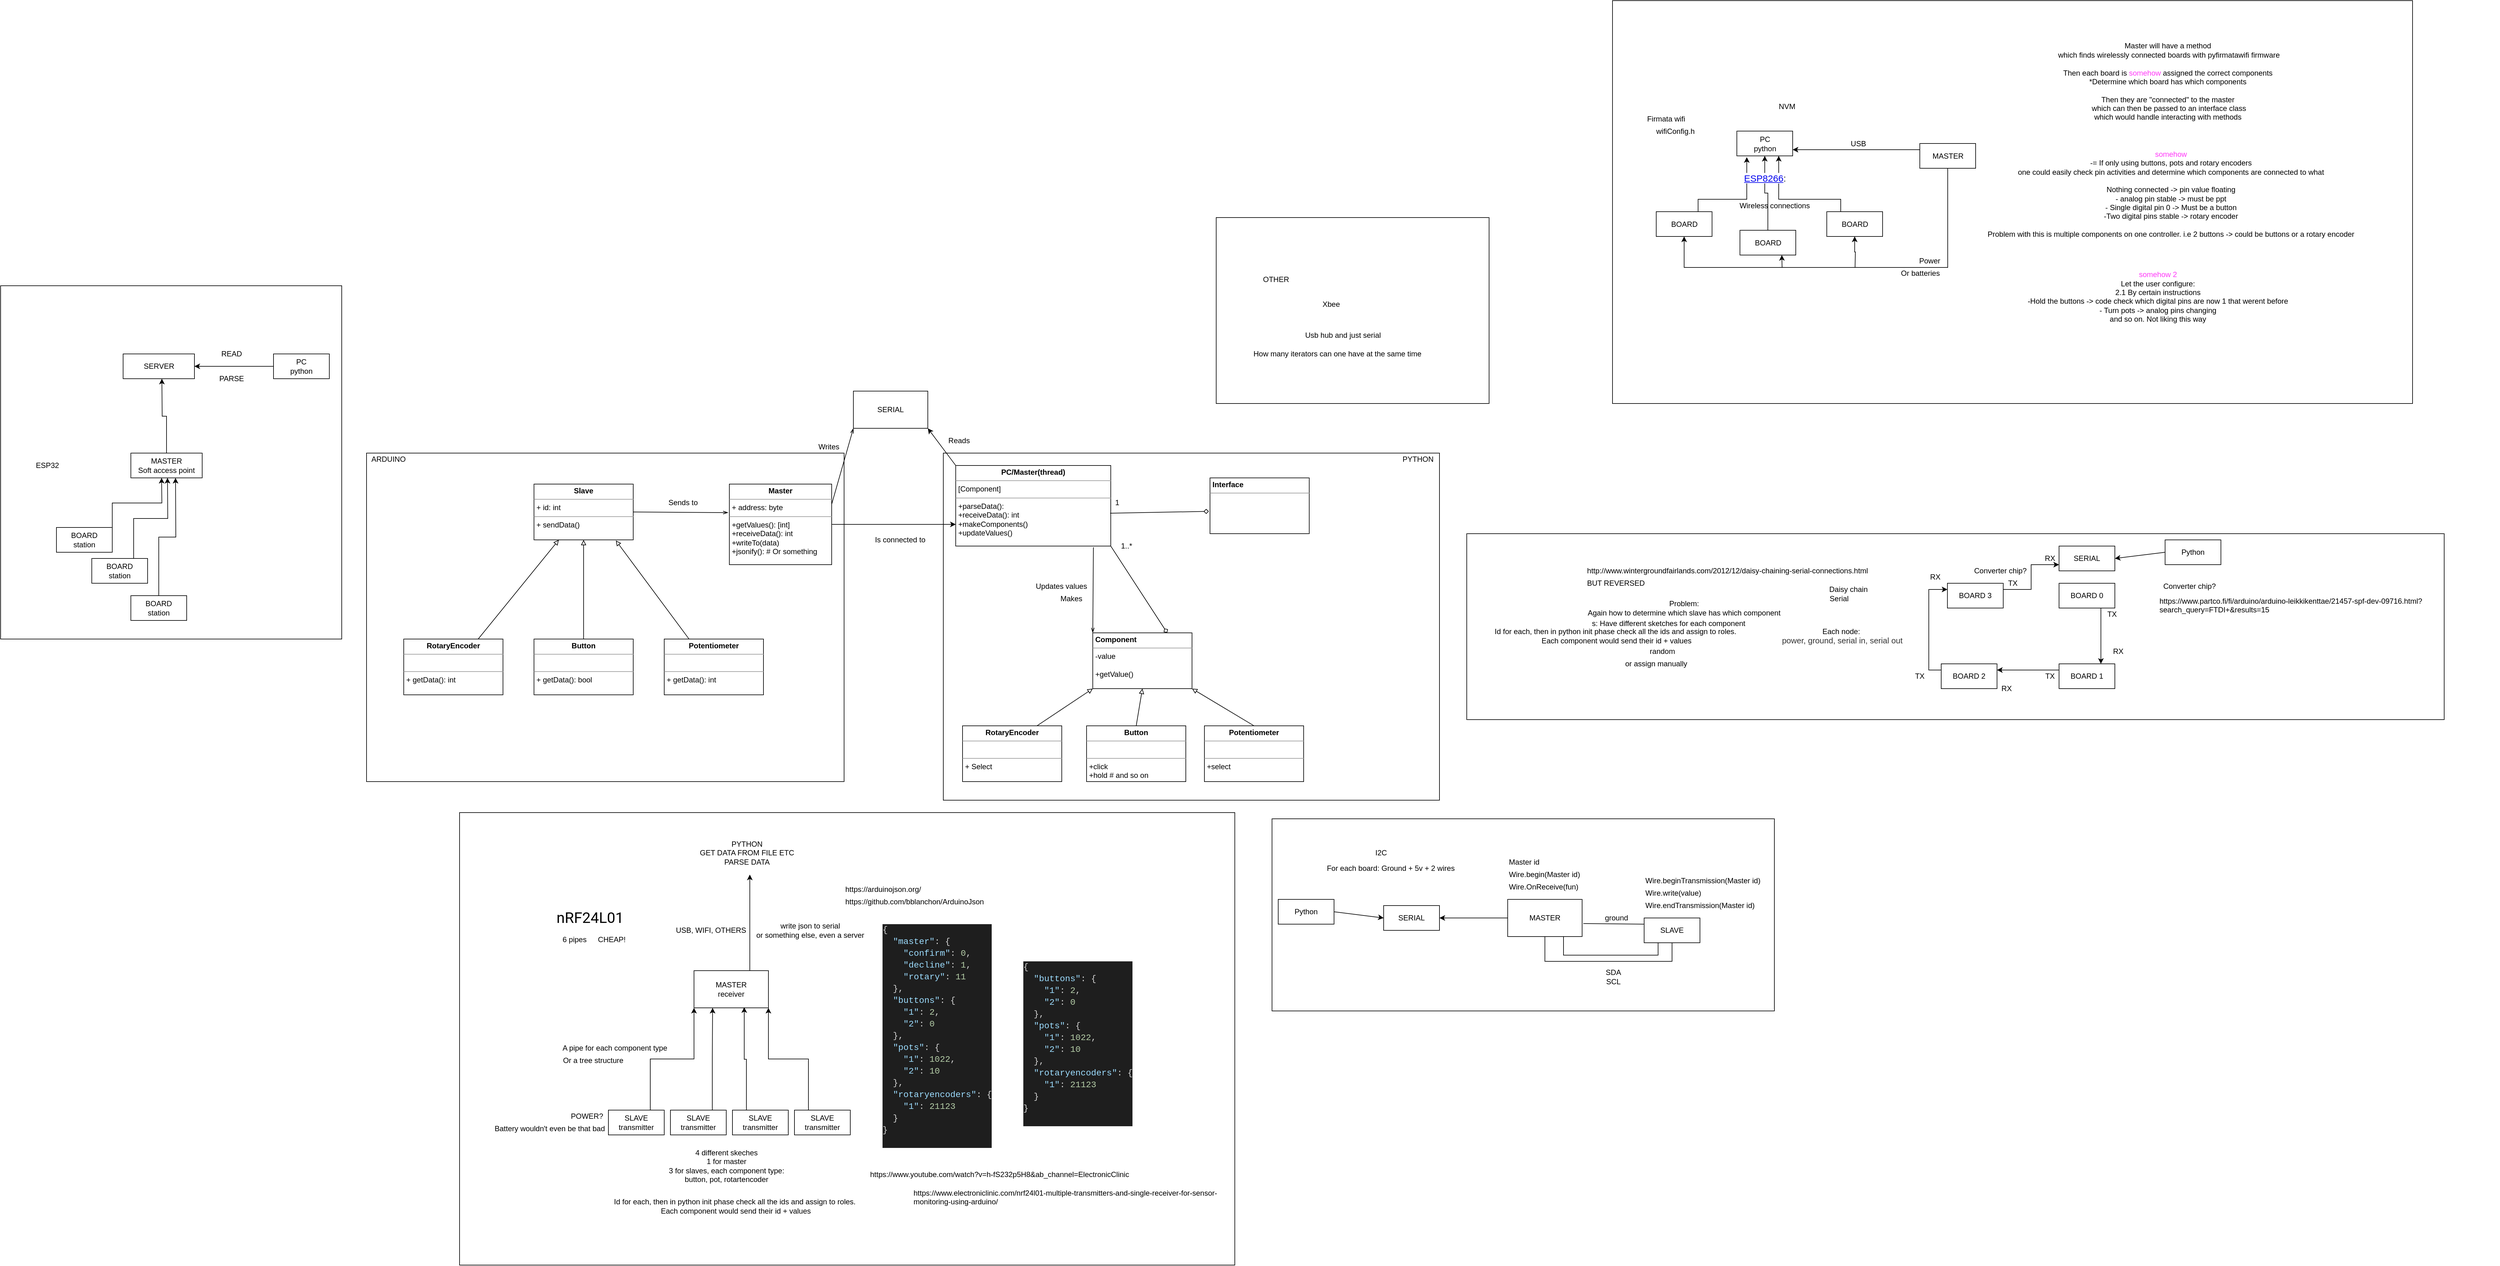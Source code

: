 <mxfile version="14.7.3" type="device"><diagram id="oVTlFNz6j3wh7V9dnSEX" name="Page-1"><mxGraphModel dx="5982" dy="2805" grid="1" gridSize="10" guides="1" tooltips="1" connect="1" arrows="1" fold="1" page="1" pageScale="1" pageWidth="827" pageHeight="1169" math="0" shadow="0"><root><mxCell id="0"/><mxCell id="1" parent="0"/><mxCell id="q9IGsLJCIIYhePHpRree-42" value="" style="rounded=0;whiteSpace=wrap;html=1;fillColor=none;" vertex="1" parent="1"><mxGeometry x="700" y="1420" width="800" height="560" as="geometry"/></mxCell><mxCell id="pZN-HcgTUq4Ry5765E54-1" value="I2C" style="text;html=1;strokeColor=none;fillColor=none;align=center;verticalAlign=middle;whiteSpace=wrap;rounded=0;" parent="1" vertex="1"><mxGeometry x="1356" y="2050" width="100" height="30" as="geometry"/></mxCell><mxCell id="pZN-HcgTUq4Ry5765E54-7" style="edgeStyle=orthogonalEdgeStyle;rounded=0;orthogonalLoop=1;jettySize=auto;html=1;exitX=0.75;exitY=1;exitDx=0;exitDy=0;entryX=0.25;entryY=1;entryDx=0;entryDy=0;endArrow=none;endFill=0;" parent="1" source="pZN-HcgTUq4Ry5765E54-3" target="pZN-HcgTUq4Ry5765E54-4" edge="1"><mxGeometry relative="1" as="geometry"/></mxCell><mxCell id="pZN-HcgTUq4Ry5765E54-9" style="edgeStyle=orthogonalEdgeStyle;rounded=0;orthogonalLoop=1;jettySize=auto;html=1;exitX=0.5;exitY=1;exitDx=0;exitDy=0;entryX=0.5;entryY=1;entryDx=0;entryDy=0;endArrow=none;endFill=0;" parent="1" source="pZN-HcgTUq4Ry5765E54-3" target="pZN-HcgTUq4Ry5765E54-4" edge="1"><mxGeometry relative="1" as="geometry"><Array as="points"><mxPoint x="1670" y="2240"/><mxPoint x="1875" y="2240"/></Array></mxGeometry></mxCell><mxCell id="F-yMGxqcLAJmgEKbkJm4-6" style="edgeStyle=orthogonalEdgeStyle;rounded=0;orthogonalLoop=1;jettySize=auto;html=1;exitX=0;exitY=0.5;exitDx=0;exitDy=0;entryX=1;entryY=0.5;entryDx=0;entryDy=0;" parent="1" source="pZN-HcgTUq4Ry5765E54-3" target="F-yMGxqcLAJmgEKbkJm4-5" edge="1"><mxGeometry relative="1" as="geometry"/></mxCell><mxCell id="pZN-HcgTUq4Ry5765E54-3" value="MASTER" style="rounded=0;whiteSpace=wrap;html=1;" parent="1" vertex="1"><mxGeometry x="1610" y="2140" width="120" height="60" as="geometry"/></mxCell><mxCell id="pZN-HcgTUq4Ry5765E54-4" value="SLAVE" style="rounded=0;whiteSpace=wrap;html=1;" parent="1" vertex="1"><mxGeometry x="1830" y="2170" width="90" height="40" as="geometry"/></mxCell><mxCell id="pZN-HcgTUq4Ry5765E54-5" value="" style="endArrow=none;html=1;entryX=1.017;entryY=0.65;entryDx=0;entryDy=0;entryPerimeter=0;exitX=0;exitY=0.25;exitDx=0;exitDy=0;" parent="1" source="pZN-HcgTUq4Ry5765E54-4" target="pZN-HcgTUq4Ry5765E54-3" edge="1"><mxGeometry width="50" height="50" relative="1" as="geometry"><mxPoint x="1710" y="2640" as="sourcePoint"/><mxPoint x="1760" y="2590" as="targetPoint"/></mxGeometry></mxCell><mxCell id="pZN-HcgTUq4Ry5765E54-6" value="ground" style="text;html=1;align=center;verticalAlign=middle;resizable=0;points=[];autosize=1;strokeColor=none;" parent="1" vertex="1"><mxGeometry x="1760" y="2160" width="50" height="20" as="geometry"/></mxCell><mxCell id="pZN-HcgTUq4Ry5765E54-10" value="SDA&lt;br&gt;SCL" style="text;html=1;align=center;verticalAlign=middle;resizable=0;points=[];autosize=1;strokeColor=none;" parent="1" vertex="1"><mxGeometry x="1760" y="2250" width="40" height="30" as="geometry"/></mxCell><mxCell id="pZN-HcgTUq4Ry5765E54-26" value="Master id" style="text;html=1;align=left;verticalAlign=middle;resizable=0;points=[];autosize=1;strokeColor=none;" parent="1" vertex="1"><mxGeometry x="1610" y="2070" width="60" height="20" as="geometry"/></mxCell><mxCell id="pZN-HcgTUq4Ry5765E54-27" value="Wire.begin(Master id)" style="text;html=1;align=left;verticalAlign=middle;resizable=0;points=[];autosize=1;strokeColor=none;" parent="1" vertex="1"><mxGeometry x="1610" y="2090" width="130" height="20" as="geometry"/></mxCell><mxCell id="pZN-HcgTUq4Ry5765E54-28" value="Wire.OnReceive(fun)" style="text;html=1;align=left;verticalAlign=middle;resizable=0;points=[];autosize=1;strokeColor=none;" parent="1" vertex="1"><mxGeometry x="1610" y="2110" width="130" height="20" as="geometry"/></mxCell><mxCell id="pZN-HcgTUq4Ry5765E54-29" value="Wire.beginTransmission(Master id)" style="text;html=1;align=left;verticalAlign=middle;resizable=0;points=[];autosize=1;strokeColor=none;" parent="1" vertex="1"><mxGeometry x="1830" y="2100" width="200" height="20" as="geometry"/></mxCell><mxCell id="pZN-HcgTUq4Ry5765E54-30" value="Wire.write(value)" style="text;html=1;align=left;verticalAlign=middle;resizable=0;points=[];autosize=1;strokeColor=none;" parent="1" vertex="1"><mxGeometry x="1830" y="2120" width="110" height="20" as="geometry"/></mxCell><mxCell id="pZN-HcgTUq4Ry5765E54-31" value="Wire.endTransmission(Master id)" style="text;html=1;align=left;verticalAlign=middle;resizable=0;points=[];autosize=1;strokeColor=none;" parent="1" vertex="1"><mxGeometry x="1830" y="2140" width="190" height="20" as="geometry"/></mxCell><mxCell id="pZN-HcgTUq4Ry5765E54-33" value="For each board: Ground + 5v + 2 wires" style="text;html=1;align=center;verticalAlign=middle;resizable=0;points=[];autosize=1;strokeColor=none;" parent="1" vertex="1"><mxGeometry x="1311" y="2080" width="220" height="20" as="geometry"/></mxCell><mxCell id="pZN-HcgTUq4Ry5765E54-34" value="Daisy chain" style="text;html=1;align=center;verticalAlign=middle;resizable=0;points=[];autosize=1;strokeColor=none;" parent="1" vertex="1"><mxGeometry x="2119" y="1630" width="80" height="20" as="geometry"/></mxCell><mxCell id="pZN-HcgTUq4Ry5765E54-55" style="edgeStyle=orthogonalEdgeStyle;rounded=0;orthogonalLoop=1;jettySize=auto;html=1;exitX=0.75;exitY=1;exitDx=0;exitDy=0;entryX=0.75;entryY=0;entryDx=0;entryDy=0;endArrow=classic;endFill=1;" parent="1" source="pZN-HcgTUq4Ry5765E54-38" target="pZN-HcgTUq4Ry5765E54-49" edge="1"><mxGeometry relative="1" as="geometry"/></mxCell><mxCell id="pZN-HcgTUq4Ry5765E54-38" value="BOARD 0" style="rounded=0;whiteSpace=wrap;html=1;" parent="1" vertex="1"><mxGeometry x="2499" y="1630" width="90" height="40" as="geometry"/></mxCell><mxCell id="pZN-HcgTUq4Ry5765E54-53" style="edgeStyle=orthogonalEdgeStyle;rounded=0;orthogonalLoop=1;jettySize=auto;html=1;exitX=1;exitY=0.25;exitDx=0;exitDy=0;entryX=0;entryY=0.75;entryDx=0;entryDy=0;endArrow=classic;endFill=1;" parent="1" source="pZN-HcgTUq4Ry5765E54-43" target="pZN-HcgTUq4Ry5765E54-60" edge="1"><mxGeometry relative="1" as="geometry"/></mxCell><mxCell id="pZN-HcgTUq4Ry5765E54-43" value="BOARD 3" style="rounded=0;whiteSpace=wrap;html=1;" parent="1" vertex="1"><mxGeometry x="2319" y="1630" width="90" height="40" as="geometry"/></mxCell><mxCell id="pZN-HcgTUq4Ry5765E54-46" value="Serial" style="text;html=1;align=center;verticalAlign=middle;resizable=0;points=[];autosize=1;strokeColor=none;" parent="1" vertex="1"><mxGeometry x="2119" y="1645" width="50" height="20" as="geometry"/></mxCell><mxCell id="pZN-HcgTUq4Ry5765E54-48" value="http://www.wintergroundfairlands.com/2012/12/daisy-chaining-serial-connections.html" style="text;html=1;align=center;verticalAlign=middle;resizable=0;points=[];autosize=1;strokeColor=none;" parent="1" vertex="1"><mxGeometry x="1729" y="1600" width="470" height="20" as="geometry"/></mxCell><mxCell id="pZN-HcgTUq4Ry5765E54-56" style="edgeStyle=orthogonalEdgeStyle;rounded=0;orthogonalLoop=1;jettySize=auto;html=1;exitX=0;exitY=0.25;exitDx=0;exitDy=0;entryX=1;entryY=0.25;entryDx=0;entryDy=0;endArrow=classic;endFill=1;" parent="1" source="pZN-HcgTUq4Ry5765E54-49" target="pZN-HcgTUq4Ry5765E54-51" edge="1"><mxGeometry relative="1" as="geometry"/></mxCell><mxCell id="pZN-HcgTUq4Ry5765E54-49" value="BOARD 1" style="rounded=0;whiteSpace=wrap;html=1;" parent="1" vertex="1"><mxGeometry x="2499" y="1760" width="90" height="40" as="geometry"/></mxCell><mxCell id="pZN-HcgTUq4Ry5765E54-54" style="edgeStyle=orthogonalEdgeStyle;rounded=0;orthogonalLoop=1;jettySize=auto;html=1;exitX=0;exitY=0.25;exitDx=0;exitDy=0;entryX=0;entryY=0.25;entryDx=0;entryDy=0;endArrow=classic;endFill=1;" parent="1" source="pZN-HcgTUq4Ry5765E54-51" target="pZN-HcgTUq4Ry5765E54-43" edge="1"><mxGeometry relative="1" as="geometry"/></mxCell><mxCell id="pZN-HcgTUq4Ry5765E54-51" value="BOARD 2" style="rounded=0;whiteSpace=wrap;html=1;" parent="1" vertex="1"><mxGeometry x="2309" y="1760" width="90" height="40" as="geometry"/></mxCell><mxCell id="pZN-HcgTUq4Ry5765E54-58" value="Each node:&amp;nbsp;&lt;br&gt;&lt;span style=&quot;color: rgb(51 , 51 , 51) ; font-family: &amp;#34;arial&amp;#34; , &amp;#34;tahoma&amp;#34; , &amp;#34;helvetica&amp;#34; , &amp;#34;freesans&amp;#34; , sans-serif ; font-size: 13px ; background-color: rgb(255 , 255 , 255)&quot;&gt;power, ground, serial in, serial out&lt;/span&gt;" style="text;html=1;align=center;verticalAlign=middle;resizable=0;points=[];autosize=1;strokeColor=none;" parent="1" vertex="1"><mxGeometry x="2044" y="1700" width="210" height="30" as="geometry"/></mxCell><mxCell id="pZN-HcgTUq4Ry5765E54-60" value="SERIAL" style="rounded=0;whiteSpace=wrap;html=1;" parent="1" vertex="1"><mxGeometry x="2499" y="1570" width="90" height="40" as="geometry"/></mxCell><mxCell id="pZN-HcgTUq4Ry5765E54-61" value="TX" style="text;html=1;align=center;verticalAlign=middle;resizable=0;points=[];autosize=1;strokeColor=none;" parent="1" vertex="1"><mxGeometry x="2409" y="1620" width="30" height="20" as="geometry"/></mxCell><mxCell id="pZN-HcgTUq4Ry5765E54-62" value="TX" style="text;html=1;align=center;verticalAlign=middle;resizable=0;points=[];autosize=1;strokeColor=none;" parent="1" vertex="1"><mxGeometry x="2259" y="1770" width="30" height="20" as="geometry"/></mxCell><mxCell id="pZN-HcgTUq4Ry5765E54-63" value="RX" style="text;html=1;align=center;verticalAlign=middle;resizable=0;points=[];autosize=1;strokeColor=none;" parent="1" vertex="1"><mxGeometry x="2469" y="1580" width="30" height="20" as="geometry"/></mxCell><mxCell id="pZN-HcgTUq4Ry5765E54-64" value="RX" style="text;html=1;align=center;verticalAlign=middle;resizable=0;points=[];autosize=1;strokeColor=none;" parent="1" vertex="1"><mxGeometry x="2284" y="1610" width="30" height="20" as="geometry"/></mxCell><mxCell id="pZN-HcgTUq4Ry5765E54-65" value="BUT REVERSED" style="text;html=1;align=center;verticalAlign=middle;resizable=0;points=[];autosize=1;strokeColor=none;" parent="1" vertex="1"><mxGeometry x="1729" y="1620" width="110" height="20" as="geometry"/></mxCell><mxCell id="pZN-HcgTUq4Ry5765E54-66" value="RX" style="text;html=1;align=center;verticalAlign=middle;resizable=0;points=[];autosize=1;strokeColor=none;" parent="1" vertex="1"><mxGeometry x="2579" y="1730" width="30" height="20" as="geometry"/></mxCell><mxCell id="pZN-HcgTUq4Ry5765E54-67" value="RX" style="text;html=1;align=center;verticalAlign=middle;resizable=0;points=[];autosize=1;strokeColor=none;" parent="1" vertex="1"><mxGeometry x="2399" y="1790" width="30" height="20" as="geometry"/></mxCell><mxCell id="pZN-HcgTUq4Ry5765E54-68" value="TX" style="text;html=1;align=center;verticalAlign=middle;resizable=0;points=[];autosize=1;strokeColor=none;" parent="1" vertex="1"><mxGeometry x="2469" y="1770" width="30" height="20" as="geometry"/></mxCell><mxCell id="pZN-HcgTUq4Ry5765E54-69" value="TX" style="text;html=1;align=center;verticalAlign=middle;resizable=0;points=[];autosize=1;strokeColor=none;" parent="1" vertex="1"><mxGeometry x="2569" y="1670" width="30" height="20" as="geometry"/></mxCell><mxCell id="pZN-HcgTUq4Ry5765E54-72" value="Firmata wifi" style="text;html=1;align=center;verticalAlign=middle;resizable=0;points=[];autosize=1;strokeColor=none;" parent="1" vertex="1"><mxGeometry x="1824.5" y="870.5" width="80" height="20" as="geometry"/></mxCell><mxCell id="pZN-HcgTUq4Ry5765E54-73" value="Problem:&lt;br&gt;Again how to determine which slave has which component" style="text;html=1;align=center;verticalAlign=middle;resizable=0;points=[];autosize=1;strokeColor=none;" parent="1" vertex="1"><mxGeometry x="1729" y="1655" width="330" height="30" as="geometry"/></mxCell><mxCell id="pZN-HcgTUq4Ry5765E54-81" style="edgeStyle=orthogonalEdgeStyle;rounded=0;orthogonalLoop=1;jettySize=auto;html=1;exitX=0.5;exitY=0;exitDx=0;exitDy=0;endArrow=classic;endFill=1;entryX=0.5;entryY=1;entryDx=0;entryDy=0;" parent="1" source="pZN-HcgTUq4Ry5765E54-76" target="pZN-HcgTUq4Ry5765E54-77" edge="1"><mxGeometry relative="1" as="geometry"><mxPoint x="2028.5" y="953.5" as="targetPoint"/></mxGeometry></mxCell><mxCell id="pZN-HcgTUq4Ry5765E54-106" style="edgeStyle=orthogonalEdgeStyle;rounded=0;orthogonalLoop=1;jettySize=auto;html=1;exitX=0.75;exitY=1;exitDx=0;exitDy=0;endArrow=none;endFill=0;startArrow=classic;startFill=1;" parent="1" source="pZN-HcgTUq4Ry5765E54-76" edge="1"><mxGeometry relative="1" as="geometry"><mxPoint x="2052.441" y="1120.5" as="targetPoint"/></mxGeometry></mxCell><mxCell id="pZN-HcgTUq4Ry5765E54-76" value="BOARD" style="rounded=0;whiteSpace=wrap;html=1;" parent="1" vertex="1"><mxGeometry x="1984.5" y="1060.5" width="90" height="40" as="geometry"/></mxCell><mxCell id="pZN-HcgTUq4Ry5765E54-77" value="PC&lt;br&gt;python" style="rounded=0;whiteSpace=wrap;html=1;" parent="1" vertex="1"><mxGeometry x="1979.5" y="900.5" width="90" height="40" as="geometry"/></mxCell><mxCell id="pZN-HcgTUq4Ry5765E54-82" style="edgeStyle=orthogonalEdgeStyle;rounded=0;orthogonalLoop=1;jettySize=auto;html=1;exitX=0.25;exitY=0;exitDx=0;exitDy=0;entryX=0.75;entryY=1;entryDx=0;entryDy=0;endArrow=classic;endFill=1;" parent="1" source="pZN-HcgTUq4Ry5765E54-78" target="pZN-HcgTUq4Ry5765E54-77" edge="1"><mxGeometry relative="1" as="geometry"><Array as="points"><mxPoint x="2147.5" y="1010.5"/><mxPoint x="2047.5" y="1010.5"/></Array></mxGeometry></mxCell><mxCell id="pZN-HcgTUq4Ry5765E54-105" style="edgeStyle=orthogonalEdgeStyle;rounded=0;orthogonalLoop=1;jettySize=auto;html=1;exitX=0.5;exitY=1;exitDx=0;exitDy=0;endArrow=none;endFill=0;startArrow=classic;startFill=1;" parent="1" source="pZN-HcgTUq4Ry5765E54-78" edge="1"><mxGeometry relative="1" as="geometry"><mxPoint x="2170.088" y="1120.5" as="targetPoint"/></mxGeometry></mxCell><mxCell id="pZN-HcgTUq4Ry5765E54-78" value="BOARD" style="rounded=0;whiteSpace=wrap;html=1;" parent="1" vertex="1"><mxGeometry x="2124.5" y="1030.5" width="90" height="40" as="geometry"/></mxCell><mxCell id="pZN-HcgTUq4Ry5765E54-80" style="edgeStyle=orthogonalEdgeStyle;rounded=0;orthogonalLoop=1;jettySize=auto;html=1;exitX=0.75;exitY=0;exitDx=0;exitDy=0;entryX=0.178;entryY=1.05;entryDx=0;entryDy=0;entryPerimeter=0;endArrow=classic;endFill=1;" parent="1" source="pZN-HcgTUq4Ry5765E54-79" target="pZN-HcgTUq4Ry5765E54-77" edge="1"><mxGeometry relative="1" as="geometry"><Array as="points"><mxPoint x="1917.5" y="1010.5"/><mxPoint x="1995.5" y="1010.5"/></Array></mxGeometry></mxCell><mxCell id="pZN-HcgTUq4Ry5765E54-79" value="BOARD" style="rounded=0;whiteSpace=wrap;html=1;" parent="1" vertex="1"><mxGeometry x="1849.5" y="1030.5" width="90" height="40" as="geometry"/></mxCell><mxCell id="pZN-HcgTUq4Ry5765E54-83" value="Wireless connections" style="text;html=1;align=center;verticalAlign=middle;resizable=0;points=[];autosize=1;strokeColor=none;" parent="1" vertex="1"><mxGeometry x="1974.5" y="1010.5" width="130" height="20" as="geometry"/></mxCell><mxCell id="pZN-HcgTUq4Ry5765E54-87" value="Power" style="text;html=1;align=center;verticalAlign=middle;resizable=0;points=[];autosize=1;strokeColor=none;" parent="1" vertex="1"><mxGeometry x="2264.5" y="1099.5" width="50" height="20" as="geometry"/></mxCell><mxCell id="pZN-HcgTUq4Ry5765E54-117" style="edgeStyle=orthogonalEdgeStyle;rounded=0;orthogonalLoop=1;jettySize=auto;html=1;exitX=0;exitY=0.25;exitDx=0;exitDy=0;endArrow=classic;endFill=1;entryX=1;entryY=0.75;entryDx=0;entryDy=0;" parent="1" source="pZN-HcgTUq4Ry5765E54-99" target="pZN-HcgTUq4Ry5765E54-77" edge="1"><mxGeometry relative="1" as="geometry"><mxPoint x="2074.5" y="930.206" as="targetPoint"/></mxGeometry></mxCell><mxCell id="pZN-HcgTUq4Ry5765E54-126" style="edgeStyle=orthogonalEdgeStyle;rounded=0;orthogonalLoop=1;jettySize=auto;html=1;exitX=0.5;exitY=1;exitDx=0;exitDy=0;entryX=0.5;entryY=1;entryDx=0;entryDy=0;startArrow=none;startFill=0;endArrow=classic;endFill=1;" parent="1" source="pZN-HcgTUq4Ry5765E54-99" target="pZN-HcgTUq4Ry5765E54-79" edge="1"><mxGeometry relative="1" as="geometry"><Array as="points"><mxPoint x="2319.5" y="1120.5"/><mxPoint x="1894.5" y="1120.5"/></Array></mxGeometry></mxCell><mxCell id="pZN-HcgTUq4Ry5765E54-99" value="MASTER" style="rounded=0;whiteSpace=wrap;html=1;" parent="1" vertex="1"><mxGeometry x="2274.5" y="920.5" width="90" height="40" as="geometry"/></mxCell><mxCell id="pZN-HcgTUq4Ry5765E54-110" value="USB" style="text;html=1;align=center;verticalAlign=middle;resizable=0;points=[];autosize=1;strokeColor=none;" parent="1" vertex="1"><mxGeometry x="2154.5" y="910.5" width="40" height="20" as="geometry"/></mxCell><mxCell id="pZN-HcgTUq4Ry5765E54-119" value="Or batteries" style="text;html=1;align=center;verticalAlign=middle;resizable=0;points=[];autosize=1;strokeColor=none;" parent="1" vertex="1"><mxGeometry x="2234.5" y="1119.5" width="80" height="20" as="geometry"/></mxCell><mxCell id="pZN-HcgTUq4Ry5765E54-125" value="Master will have a method&lt;br&gt;&amp;nbsp;which finds wirelessly connected boards with pyfirmatawifi firmware&lt;br&gt;&amp;nbsp;&lt;br&gt;Then each board is &lt;font color=&quot;#ff38f8&quot;&gt;somehow&lt;/font&gt;&lt;font&gt;&amp;nbsp;assigned the correct components&lt;br&gt;&lt;/font&gt;*Determine which board has which components&lt;br&gt;&lt;br&gt;Then they are &quot;connected&quot; to the master&lt;br&gt;&amp;nbsp;which can then be passed to an interface class&lt;br&gt;which would handle interacting with methods&lt;br&gt;&lt;br&gt;&amp;nbsp;" style="text;html=1;align=center;verticalAlign=middle;resizable=0;points=[];autosize=1;strokeColor=none;" parent="1" vertex="1"><mxGeometry x="2483.5" y="755" width="380" height="160" as="geometry"/></mxCell><mxCell id="pZN-HcgTUq4Ry5765E54-127" value="Converter chip?" style="text;html=1;align=center;verticalAlign=middle;resizable=0;points=[];autosize=1;strokeColor=none;" parent="1" vertex="1"><mxGeometry x="2354" y="1600" width="100" height="20" as="geometry"/></mxCell><UserObject label="https://www.partco.fi/fi/arduino/arduino-leikkikenttae/21457-spf-dev-09716.html?search_query=FTDI+&amp;results=15" link="https://www.partco.fi/fi/arduino/arduino-leikkikenttae/21457-spf-dev-09716.html?search_query=FTDI+&amp;results=15" id="pZN-HcgTUq4Ry5765E54-129"><mxCell style="text;whiteSpace=wrap;html=1;" parent="1" vertex="1"><mxGeometry x="2659" y="1645" width="550" height="40" as="geometry"/></mxCell></UserObject><mxCell id="pZN-HcgTUq4Ry5765E54-130" value="Converter chip?" style="text;html=1;align=center;verticalAlign=middle;resizable=0;points=[];autosize=1;strokeColor=none;" parent="1" vertex="1"><mxGeometry x="2659" y="1625" width="100" height="20" as="geometry"/></mxCell><mxCell id="pZN-HcgTUq4Ry5765E54-131" value="wifiConfig.h&lt;br&gt;" style="text;html=1;align=center;verticalAlign=middle;resizable=0;points=[];autosize=1;strokeColor=none;" parent="1" vertex="1"><mxGeometry x="1839.5" y="890.5" width="80" height="20" as="geometry"/></mxCell><mxCell id="F-yMGxqcLAJmgEKbkJm4-2" value="&lt;br&gt;&lt;font color=&quot;#ff38f8&quot;&gt;somehow&lt;br&gt;&lt;/font&gt;&lt;font&gt;-= If only using buttons, pots and rotary encoders&lt;br&gt;one could easily check pin activities and determine which components are connected to what&lt;br&gt;&lt;br&gt;Nothing connected -&amp;gt; pin value floating&lt;br&gt;- analog pin stable -&amp;gt; must be ppt&lt;br&gt;- Single digital pin 0 -&amp;gt; Must be a button&lt;br&gt;-Two digital pins stable -&amp;gt; rotary encoder&lt;br&gt;&amp;nbsp;&lt;br&gt;Problem with this is multiple components on one controller. i.e 2 buttons -&amp;gt; could be buttons or a rotary encoder&lt;br&gt;&lt;/font&gt;" style="text;html=1;align=center;verticalAlign=middle;resizable=0;points=[];autosize=1;strokeColor=none;" parent="1" vertex="1"><mxGeometry x="2373.5" y="915" width="610" height="160" as="geometry"/></mxCell><mxCell id="F-yMGxqcLAJmgEKbkJm4-3" value="&lt;br&gt;&lt;font color=&quot;#ff38f8&quot;&gt;somehow 2&lt;br&gt;&lt;/font&gt;&lt;font&gt;Let the user configure:&lt;br&gt;2.1 By certain instructions&lt;br&gt;-Hold the buttons -&amp;gt; code check which digital pins are now 1 that werent before&lt;br&gt;- Turn pots -&amp;gt; analog pins changing&lt;br&gt;and so on. Not liking this way&lt;br&gt;&lt;br&gt;&lt;br&gt;&lt;/font&gt;" style="text;html=1;align=center;verticalAlign=middle;resizable=0;points=[];autosize=1;strokeColor=none;" parent="1" vertex="1"><mxGeometry x="2437.5" y="1110" width="440" height="130" as="geometry"/></mxCell><mxCell id="F-yMGxqcLAJmgEKbkJm4-4" value="&lt;span style=&quot;color: rgb(36, 39, 41); font-size: 15px; font-style: normal; font-weight: 400; letter-spacing: normal; text-align: left; text-indent: 0px; text-transform: none; word-spacing: 0px; background-color: rgb(255, 255, 255); display: inline; float: none;&quot;&gt;&lt;span&gt;&amp;nbsp;&lt;/span&gt;&lt;/span&gt;&lt;a href=&quot;https://www.nodemcu.com/index_en.html&quot; style=&quot;margin: 0px; padding: 0px; border: 0px; font-style: normal; font-weight: 400; font-stretch: inherit; line-height: inherit; font-size: 15px; vertical-align: baseline; box-sizing: inherit; text-decoration: underline; cursor: pointer; letter-spacing: normal; text-align: left; text-indent: 0px; text-transform: none; word-spacing: 0px; background-color: rgb(255, 255, 255);&quot;&gt;ESP8266&lt;/a&gt;&lt;span style=&quot;color: rgb(36, 39, 41); font-size: 15px; font-style: normal; font-weight: 400; letter-spacing: normal; text-align: left; text-indent: 0px; text-transform: none; word-spacing: 0px; background-color: rgb(255, 255, 255); display: inline; float: none;&quot;&gt;:&lt;/span&gt;" style="text;whiteSpace=wrap;html=1;" parent="1" vertex="1"><mxGeometry x="1984.5" y="960.5" width="100" height="30" as="geometry"/></mxCell><mxCell id="F-yMGxqcLAJmgEKbkJm4-5" value="SERIAL" style="rounded=0;whiteSpace=wrap;html=1;" parent="1" vertex="1"><mxGeometry x="1410" y="2150" width="90" height="40" as="geometry"/></mxCell><mxCell id="q9IGsLJCIIYhePHpRree-53" style="edgeStyle=none;rounded=0;orthogonalLoop=1;jettySize=auto;html=1;exitX=1;exitY=0.5;exitDx=0;exitDy=0;entryX=0;entryY=0.5;entryDx=0;entryDy=0;endArrow=classic;endFill=1;" edge="1" parent="1" source="F-yMGxqcLAJmgEKbkJm4-7" target="F-yMGxqcLAJmgEKbkJm4-5"><mxGeometry relative="1" as="geometry"/></mxCell><mxCell id="F-yMGxqcLAJmgEKbkJm4-7" value="Python" style="rounded=0;whiteSpace=wrap;html=1;" parent="1" vertex="1"><mxGeometry x="1240" y="2140" width="90" height="40" as="geometry"/></mxCell><mxCell id="q9IGsLJCIIYhePHpRree-54" style="edgeStyle=none;rounded=0;orthogonalLoop=1;jettySize=auto;html=1;exitX=0;exitY=0.5;exitDx=0;exitDy=0;entryX=1;entryY=0.5;entryDx=0;entryDy=0;endArrow=classic;endFill=1;" edge="1" parent="1" source="F-yMGxqcLAJmgEKbkJm4-11" target="pZN-HcgTUq4Ry5765E54-60"><mxGeometry relative="1" as="geometry"/></mxCell><mxCell id="F-yMGxqcLAJmgEKbkJm4-11" value="Python" style="rounded=0;whiteSpace=wrap;html=1;" parent="1" vertex="1"><mxGeometry x="2670" y="1560" width="90" height="40" as="geometry"/></mxCell><mxCell id="yoglTGJtBlJdK3Z_Zlct-6" value="Xbee" style="text;html=1;align=center;verticalAlign=middle;resizable=0;points=[];autosize=1;strokeColor=none;fontColor=#000000;" parent="1" vertex="1"><mxGeometry x="1305" y="1170" width="40" height="20" as="geometry"/></mxCell><mxCell id="yoglTGJtBlJdK3Z_Zlct-7" value="Usb hub and just serial&lt;br&gt;" style="text;html=1;align=center;verticalAlign=middle;resizable=0;points=[];autosize=1;strokeColor=none;fontColor=#000000;" parent="1" vertex="1"><mxGeometry x="1274" y="1220" width="140" height="20" as="geometry"/></mxCell><mxCell id="yoglTGJtBlJdK3Z_Zlct-8" value="How many iterators can one have at the same time" style="text;html=1;align=center;verticalAlign=middle;resizable=0;points=[];autosize=1;strokeColor=none;fontColor=#000000;" parent="1" vertex="1"><mxGeometry x="1190" y="1250" width="290" height="20" as="geometry"/></mxCell><UserObject label="https://www.youtube.com/watch?v=h-fS232p5H8&amp;ab_channel=ElectronicClinic" link="https://www.youtube.com/watch?v=h-fS232p5H8&amp;ab_channel=ElectronicClinic" id="yoglTGJtBlJdK3Z_Zlct-10"><mxCell style="text;whiteSpace=wrap;html=1;fontColor=#000000;" parent="1" vertex="1"><mxGeometry x="580" y="2570" width="440" height="30" as="geometry"/></mxCell></UserObject><mxCell id="yoglTGJtBlJdK3Z_Zlct-11" value="s: Have different sketches for each component" style="text;html=1;align=center;verticalAlign=middle;resizable=0;points=[];autosize=1;strokeColor=none;fontColor=#000000;" parent="1" vertex="1"><mxGeometry x="1739" y="1685" width="260" height="20" as="geometry"/></mxCell><mxCell id="yoglTGJtBlJdK3Z_Zlct-12" value="ESP32&lt;br&gt;" style="text;html=1;align=center;verticalAlign=middle;resizable=0;points=[];autosize=1;strokeColor=none;fontColor=#000000;" parent="1" vertex="1"><mxGeometry x="-770" y="1430" width="50" height="20" as="geometry"/></mxCell><mxCell id="yoglTGJtBlJdK3Z_Zlct-27" style="edgeStyle=orthogonalEdgeStyle;rounded=0;orthogonalLoop=1;jettySize=auto;html=1;exitX=0.5;exitY=0;exitDx=0;exitDy=0;fontColor=#000000;" parent="1" source="yoglTGJtBlJdK3Z_Zlct-15" edge="1"><mxGeometry relative="1" as="geometry"><mxPoint x="-560" y="1300" as="targetPoint"/></mxGeometry></mxCell><mxCell id="yoglTGJtBlJdK3Z_Zlct-15" value="MASTER&lt;br&gt;Soft access point" style="rounded=0;whiteSpace=wrap;html=1;" parent="1" vertex="1"><mxGeometry x="-610" y="1420" width="115" height="40" as="geometry"/></mxCell><mxCell id="yoglTGJtBlJdK3Z_Zlct-23" style="edgeStyle=orthogonalEdgeStyle;rounded=0;orthogonalLoop=1;jettySize=auto;html=1;exitX=1;exitY=0;exitDx=0;exitDy=0;entryX=0.75;entryY=1;entryDx=0;entryDy=0;fontColor=#000000;" parent="1" source="yoglTGJtBlJdK3Z_Zlct-19" edge="1"><mxGeometry relative="1" as="geometry"><mxPoint x="-560.5" y="1460" as="targetPoint"/></mxGeometry></mxCell><mxCell id="yoglTGJtBlJdK3Z_Zlct-19" value="BOARD&lt;br&gt;station" style="rounded=0;whiteSpace=wrap;html=1;" parent="1" vertex="1"><mxGeometry x="-730" y="1540" width="90" height="40" as="geometry"/></mxCell><mxCell id="yoglTGJtBlJdK3Z_Zlct-24" style="edgeStyle=orthogonalEdgeStyle;rounded=0;orthogonalLoop=1;jettySize=auto;html=1;exitX=0.75;exitY=0;exitDx=0;exitDy=0;entryX=0.856;entryY=1;entryDx=0;entryDy=0;entryPerimeter=0;fontColor=#000000;" parent="1" source="yoglTGJtBlJdK3Z_Zlct-20" edge="1"><mxGeometry relative="1" as="geometry"><mxPoint x="-550.96" y="1460" as="targetPoint"/></mxGeometry></mxCell><mxCell id="yoglTGJtBlJdK3Z_Zlct-20" value="BOARD&lt;br&gt;station" style="rounded=0;whiteSpace=wrap;html=1;" parent="1" vertex="1"><mxGeometry x="-673" y="1590" width="90" height="40" as="geometry"/></mxCell><mxCell id="yoglTGJtBlJdK3Z_Zlct-25" style="edgeStyle=orthogonalEdgeStyle;rounded=0;orthogonalLoop=1;jettySize=auto;html=1;exitX=0.5;exitY=0;exitDx=0;exitDy=0;entryX=1;entryY=1;entryDx=0;entryDy=0;fontColor=#000000;" parent="1" source="yoglTGJtBlJdK3Z_Zlct-21" edge="1"><mxGeometry relative="1" as="geometry"><mxPoint x="-538" y="1460" as="targetPoint"/></mxGeometry></mxCell><mxCell id="yoglTGJtBlJdK3Z_Zlct-21" value="BOARD&lt;br&gt;station" style="rounded=0;whiteSpace=wrap;html=1;" parent="1" vertex="1"><mxGeometry x="-610" y="1650" width="90" height="40" as="geometry"/></mxCell><mxCell id="yoglTGJtBlJdK3Z_Zlct-28" value="SERVER" style="rounded=0;whiteSpace=wrap;html=1;" parent="1" vertex="1"><mxGeometry x="-622.5" y="1260" width="115" height="40" as="geometry"/></mxCell><mxCell id="yoglTGJtBlJdK3Z_Zlct-30" style="edgeStyle=orthogonalEdgeStyle;rounded=0;orthogonalLoop=1;jettySize=auto;html=1;exitX=0;exitY=0.5;exitDx=0;exitDy=0;entryX=1;entryY=0.5;entryDx=0;entryDy=0;fontColor=#000000;" parent="1" source="yoglTGJtBlJdK3Z_Zlct-29" target="yoglTGJtBlJdK3Z_Zlct-28" edge="1"><mxGeometry relative="1" as="geometry"/></mxCell><mxCell id="yoglTGJtBlJdK3Z_Zlct-29" value="PC&lt;br&gt;python" style="rounded=0;whiteSpace=wrap;html=1;" parent="1" vertex="1"><mxGeometry x="-380" y="1260" width="90" height="40" as="geometry"/></mxCell><mxCell id="yoglTGJtBlJdK3Z_Zlct-31" value="READ" style="text;html=1;align=center;verticalAlign=middle;resizable=0;points=[];autosize=1;strokeColor=none;fontColor=#000000;" parent="1" vertex="1"><mxGeometry x="-473" y="1250" width="50" height="20" as="geometry"/></mxCell><mxCell id="yoglTGJtBlJdK3Z_Zlct-34" value="PARSE" style="text;html=1;align=center;verticalAlign=middle;resizable=0;points=[];autosize=1;strokeColor=none;fontColor=#000000;" parent="1" vertex="1"><mxGeometry x="-478" y="1290" width="60" height="20" as="geometry"/></mxCell><UserObject label="https://www.electroniclinic.com/nrf24l01-multiple-transmitters-and-single-receiver-for-sensor-monitoring-using-arduino/" link="https://www.electroniclinic.com/nrf24l01-multiple-transmitters-and-single-receiver-for-sensor-monitoring-using-arduino/" id="yoglTGJtBlJdK3Z_Zlct-37"><mxCell style="text;whiteSpace=wrap;html=1;fontColor=#000000;" parent="1" vertex="1"><mxGeometry x="650" y="2600" width="550" height="40" as="geometry"/></mxCell></UserObject><mxCell id="yoglTGJtBlJdK3Z_Zlct-38" value="NVM" style="text;html=1;align=center;verticalAlign=middle;resizable=0;points=[];autosize=1;strokeColor=none;fontColor=#000000;" parent="1" vertex="1"><mxGeometry x="2039.5" y="850.5" width="40" height="20" as="geometry"/></mxCell><mxCell id="yoglTGJtBlJdK3Z_Zlct-39" value="&lt;h1 class=&quot;title style-scope ytd-video-primary-info-renderer&quot; style=&quot;margin: 0px; padding: 0px; border: 0px; background-image: initial; background-position: initial; background-size: initial; background-repeat: initial; background-attachment: initial; background-origin: initial; background-clip: initial; overflow: hidden; font-weight: 400; font-family: roboto, arial, sans-serif;&quot;&gt;nRF24L01&lt;/h1&gt;" style="text;html=1;align=center;verticalAlign=middle;resizable=0;points=[];autosize=1;strokeColor=none;labelBackgroundColor=#ffffff;" parent="1" vertex="1"><mxGeometry x="65" y="2160" width="130" height="20" as="geometry"/></mxCell><mxCell id="yoglTGJtBlJdK3Z_Zlct-52" style="edgeStyle=orthogonalEdgeStyle;rounded=0;orthogonalLoop=1;jettySize=auto;html=1;exitX=0.75;exitY=0;exitDx=0;exitDy=0;fontColor=#000000;" parent="1" source="yoglTGJtBlJdK3Z_Zlct-40" edge="1"><mxGeometry relative="1" as="geometry"><mxPoint x="388" y="2100" as="targetPoint"/></mxGeometry></mxCell><mxCell id="yoglTGJtBlJdK3Z_Zlct-40" value="MASTER&lt;br&gt;receiver" style="rounded=0;whiteSpace=wrap;html=1;" parent="1" vertex="1"><mxGeometry x="298" y="2255" width="120" height="60" as="geometry"/></mxCell><mxCell id="yoglTGJtBlJdK3Z_Zlct-47" style="edgeStyle=orthogonalEdgeStyle;rounded=0;orthogonalLoop=1;jettySize=auto;html=1;exitX=0.75;exitY=0;exitDx=0;exitDy=0;entryX=0;entryY=1;entryDx=0;entryDy=0;fontColor=#000000;" parent="1" source="yoglTGJtBlJdK3Z_Zlct-41" target="yoglTGJtBlJdK3Z_Zlct-40" edge="1"><mxGeometry relative="1" as="geometry"/></mxCell><mxCell id="yoglTGJtBlJdK3Z_Zlct-41" value="SLAVE&lt;br&gt;transmitter" style="rounded=0;whiteSpace=wrap;html=1;" parent="1" vertex="1"><mxGeometry x="160" y="2480" width="90" height="40" as="geometry"/></mxCell><mxCell id="yoglTGJtBlJdK3Z_Zlct-48" style="edgeStyle=orthogonalEdgeStyle;rounded=0;orthogonalLoop=1;jettySize=auto;html=1;exitX=0.75;exitY=0;exitDx=0;exitDy=0;entryX=0.25;entryY=1;entryDx=0;entryDy=0;fontColor=#000000;" parent="1" source="yoglTGJtBlJdK3Z_Zlct-42" target="yoglTGJtBlJdK3Z_Zlct-40" edge="1"><mxGeometry relative="1" as="geometry"/></mxCell><mxCell id="yoglTGJtBlJdK3Z_Zlct-42" value="SLAVE&lt;br&gt;transmitter" style="rounded=0;whiteSpace=wrap;html=1;" parent="1" vertex="1"><mxGeometry x="260" y="2480" width="90" height="40" as="geometry"/></mxCell><mxCell id="yoglTGJtBlJdK3Z_Zlct-49" style="edgeStyle=orthogonalEdgeStyle;rounded=0;orthogonalLoop=1;jettySize=auto;html=1;exitX=0.25;exitY=0;exitDx=0;exitDy=0;entryX=0.675;entryY=0.983;entryDx=0;entryDy=0;fontColor=#000000;entryPerimeter=0;" parent="1" source="yoglTGJtBlJdK3Z_Zlct-43" target="yoglTGJtBlJdK3Z_Zlct-40" edge="1"><mxGeometry relative="1" as="geometry"><Array as="points"><mxPoint x="383" y="2398"/><mxPoint x="379" y="2398"/></Array></mxGeometry></mxCell><mxCell id="yoglTGJtBlJdK3Z_Zlct-43" value="SLAVE&lt;br&gt;transmitter" style="rounded=0;whiteSpace=wrap;html=1;" parent="1" vertex="1"><mxGeometry x="360" y="2480" width="90" height="40" as="geometry"/></mxCell><mxCell id="yoglTGJtBlJdK3Z_Zlct-50" style="edgeStyle=orthogonalEdgeStyle;rounded=0;orthogonalLoop=1;jettySize=auto;html=1;exitX=0.25;exitY=0;exitDx=0;exitDy=0;entryX=1;entryY=1;entryDx=0;entryDy=0;fontColor=#000000;" parent="1" source="yoglTGJtBlJdK3Z_Zlct-44" target="yoglTGJtBlJdK3Z_Zlct-40" edge="1"><mxGeometry relative="1" as="geometry"/></mxCell><mxCell id="yoglTGJtBlJdK3Z_Zlct-44" value="SLAVE&lt;br&gt;transmitter" style="rounded=0;whiteSpace=wrap;html=1;" parent="1" vertex="1"><mxGeometry x="460" y="2480" width="90" height="40" as="geometry"/></mxCell><mxCell id="yoglTGJtBlJdK3Z_Zlct-45" value="6 pipes" style="text;html=1;align=center;verticalAlign=middle;resizable=0;points=[];autosize=1;strokeColor=none;fontColor=#000000;" parent="1" vertex="1"><mxGeometry x="80" y="2195" width="50" height="20" as="geometry"/></mxCell><mxCell id="yoglTGJtBlJdK3Z_Zlct-46" value="CHEAP!" style="text;html=1;align=center;verticalAlign=middle;resizable=0;points=[];autosize=1;strokeColor=none;fontColor=#000000;" parent="1" vertex="1"><mxGeometry x="135" y="2195" width="60" height="20" as="geometry"/></mxCell><mxCell id="yoglTGJtBlJdK3Z_Zlct-51" value="A pipe for each component type" style="text;html=1;align=center;verticalAlign=middle;resizable=0;points=[];autosize=1;strokeColor=none;fontColor=#000000;" parent="1" vertex="1"><mxGeometry x="80" y="2370" width="180" height="20" as="geometry"/></mxCell><UserObject label="https://arduinojson.org/" link="https://arduinojson.org/" id="yoglTGJtBlJdK3Z_Zlct-56"><mxCell style="text;whiteSpace=wrap;html=1;fontColor=#000000;" parent="1" vertex="1"><mxGeometry x="540" y="2110" width="150" height="30" as="geometry"/></mxCell></UserObject><UserObject label="https://github.com/bblanchon/ArduinoJson" link="https://github.com/bblanchon/ArduinoJson" id="yoglTGJtBlJdK3Z_Zlct-57"><mxCell style="text;whiteSpace=wrap;html=1;fontColor=#000000;" parent="1" vertex="1"><mxGeometry x="540" y="2130" width="250" height="30" as="geometry"/></mxCell></UserObject><mxCell id="yoglTGJtBlJdK3Z_Zlct-58" value="write json to serial &lt;br&gt;or something else, even a server" style="text;html=1;align=center;verticalAlign=middle;resizable=0;points=[];autosize=1;strokeColor=none;fontColor=#000000;" parent="1" vertex="1"><mxGeometry x="390" y="2175" width="190" height="30" as="geometry"/></mxCell><mxCell id="yoglTGJtBlJdK3Z_Zlct-59" value="PYTHON&lt;br&gt;GET DATA FROM FILE ETC&lt;br&gt;PARSE DATA" style="text;html=1;align=center;verticalAlign=middle;resizable=0;points=[];autosize=1;strokeColor=none;fontColor=#000000;" parent="1" vertex="1"><mxGeometry x="298" y="2040" width="170" height="50" as="geometry"/></mxCell><mxCell id="yoglTGJtBlJdK3Z_Zlct-60" value="USB, WIFI, OTHERS" style="text;html=1;align=center;verticalAlign=middle;resizable=0;points=[];autosize=1;strokeColor=none;fontColor=#000000;" parent="1" vertex="1"><mxGeometry x="260" y="2180" width="130" height="20" as="geometry"/></mxCell><mxCell id="yoglTGJtBlJdK3Z_Zlct-61" value="&lt;div&gt;{&lt;/div&gt;&lt;div&gt;&lt;span&gt;&#9;&lt;/span&gt;234:&amp;nbsp;&lt;/div&gt;&lt;div&gt;&lt;span&gt;&#9;&lt;/span&gt;{&lt;/div&gt;&lt;div&gt;&lt;span&gt;&#9;&#9;&lt;/span&gt;type: 'button',&lt;/div&gt;&lt;div&gt;&lt;span&gt;&#9;&#9;&lt;/span&gt;pin: 0,&lt;/div&gt;&lt;div&gt;&lt;span&gt;&#9;&lt;/span&gt;}&lt;/div&gt;&lt;div&gt;&lt;span&gt;&#9;&lt;/span&gt;222:&amp;nbsp;&lt;/div&gt;&lt;div&gt;&lt;span&gt;&#9;&lt;/span&gt;{&lt;/div&gt;&lt;div&gt;&lt;span&gt;&#9;&#9;&lt;/span&gt;type: 'potentiometer',&lt;/div&gt;&lt;div&gt;&lt;span&gt;&#9;&#9;&lt;/span&gt;pin: 1022,&lt;/div&gt;&lt;div&gt;&lt;span&gt;&#9;&lt;/span&gt;}&lt;/div&gt;&lt;div&gt;&lt;span&gt;&#9;&lt;/span&gt;212:&lt;/div&gt;&lt;div&gt;&lt;span&gt;&#9;&lt;/span&gt;{&lt;/div&gt;&lt;div&gt;&lt;span&gt;&#9;&#9;&lt;/span&gt;type: 'rotary_encoder'&lt;/div&gt;&lt;div&gt;&lt;span&gt;&#9;&#9;&lt;/span&gt;pin0: 1,&lt;/div&gt;&lt;div&gt;&lt;span&gt;&#9;&#9;&lt;/span&gt;pin1: 0,&lt;/div&gt;&lt;div&gt;&lt;span&gt;&#9;&lt;/span&gt;}&lt;/div&gt;&lt;div&gt;}&lt;/div&gt;" style="text;html=1;align=left;verticalAlign=middle;resizable=0;points=[];autosize=1;strokeColor=none;fontColor=#000000;" parent="1" vertex="1"><mxGeometry x="610" y="2250" width="130" height="260" as="geometry"/></mxCell><mxCell id="yoglTGJtBlJdK3Z_Zlct-62" value="4 different skeches&lt;br&gt;1 for master&lt;br&gt;3 for slaves, each component type:&lt;br&gt;button, pot, rotartencoder" style="text;html=1;align=center;verticalAlign=middle;resizable=0;points=[];autosize=1;strokeColor=none;fontColor=#000000;" parent="1" vertex="1"><mxGeometry x="250" y="2540" width="200" height="60" as="geometry"/></mxCell><mxCell id="yoglTGJtBlJdK3Z_Zlct-63" value="OTHER" style="text;html=1;align=center;verticalAlign=middle;resizable=0;points=[];autosize=1;strokeColor=none;fontColor=#000000;" parent="1" vertex="1"><mxGeometry x="1206" y="1130" width="60" height="20" as="geometry"/></mxCell><mxCell id="yoglTGJtBlJdK3Z_Zlct-64" value="POWER?" style="text;html=1;align=center;verticalAlign=middle;resizable=0;points=[];autosize=1;strokeColor=none;fontColor=#000000;" parent="1" vertex="1"><mxGeometry x="90" y="2480" width="70" height="20" as="geometry"/></mxCell><mxCell id="yoglTGJtBlJdK3Z_Zlct-65" value="Or a tree structure&lt;br&gt;" style="text;html=1;align=center;verticalAlign=middle;resizable=0;points=[];autosize=1;strokeColor=none;fontColor=#000000;" parent="1" vertex="1"><mxGeometry x="80" y="2390" width="110" height="20" as="geometry"/></mxCell><mxCell id="yoglTGJtBlJdK3Z_Zlct-66" value="Battery wouldn't even be that bad" style="text;html=1;align=center;verticalAlign=middle;resizable=0;points=[];autosize=1;strokeColor=none;fontColor=#000000;" parent="1" vertex="1"><mxGeometry x="-30" y="2500" width="190" height="20" as="geometry"/></mxCell><mxCell id="yoglTGJtBlJdK3Z_Zlct-68" value="&#10;&#10;&lt;div style=&quot;color: rgb(212, 212, 212); background-color: rgb(30, 30, 30); font-family: consolas, &amp;quot;courier new&amp;quot;, monospace; font-weight: normal; font-size: 14px; line-height: 19px;&quot;&gt;&lt;div&gt;&lt;span style=&quot;color: #d4d4d4&quot;&gt;{&lt;/span&gt;&lt;/div&gt;&lt;div&gt;&lt;span style=&quot;color: #d4d4d4&quot;&gt;&amp;nbsp;&amp;nbsp;&lt;/span&gt;&lt;span style=&quot;color: #9cdcfe&quot;&gt;&quot;master&quot;&lt;/span&gt;&lt;span style=&quot;color: #d4d4d4&quot;&gt;:&amp;nbsp;{&lt;/span&gt;&lt;/div&gt;&lt;div&gt;&lt;span style=&quot;color: #d4d4d4&quot;&gt;&amp;nbsp;&amp;nbsp;&amp;nbsp;&amp;nbsp;&lt;/span&gt;&lt;span style=&quot;color: #9cdcfe&quot;&gt;&quot;confirm&quot;&lt;/span&gt;&lt;span style=&quot;color: #d4d4d4&quot;&gt;:&amp;nbsp;&lt;/span&gt;&lt;span style=&quot;color: #b5cea8&quot;&gt;0&lt;/span&gt;&lt;span style=&quot;color: #d4d4d4&quot;&gt;,&lt;/span&gt;&lt;/div&gt;&lt;div&gt;&lt;span style=&quot;color: #d4d4d4&quot;&gt;&amp;nbsp;&amp;nbsp;&amp;nbsp;&amp;nbsp;&lt;/span&gt;&lt;span style=&quot;color: #9cdcfe&quot;&gt;&quot;decline&quot;&lt;/span&gt;&lt;span style=&quot;color: #d4d4d4&quot;&gt;:&amp;nbsp;&lt;/span&gt;&lt;span style=&quot;color: #b5cea8&quot;&gt;1&lt;/span&gt;&lt;span style=&quot;color: #d4d4d4&quot;&gt;,&lt;/span&gt;&lt;/div&gt;&lt;div&gt;&lt;span style=&quot;color: #d4d4d4&quot;&gt;&amp;nbsp;&amp;nbsp;&amp;nbsp;&amp;nbsp;&lt;/span&gt;&lt;span style=&quot;color: #9cdcfe&quot;&gt;&quot;rotary&quot;&lt;/span&gt;&lt;span style=&quot;color: #d4d4d4&quot;&gt;:&amp;nbsp;&lt;/span&gt;&lt;span style=&quot;color: #b5cea8&quot;&gt;11&lt;/span&gt;&lt;/div&gt;&lt;div&gt;&lt;span style=&quot;color: #d4d4d4&quot;&gt;&amp;nbsp;&amp;nbsp;},&lt;/span&gt;&lt;/div&gt;&lt;div&gt;&lt;span style=&quot;color: #d4d4d4&quot;&gt;&amp;nbsp;&amp;nbsp;&lt;/span&gt;&lt;span style=&quot;color: #9cdcfe&quot;&gt;&quot;buttons&quot;&lt;/span&gt;&lt;span style=&quot;color: #d4d4d4&quot;&gt;:&amp;nbsp;{&lt;/span&gt;&lt;/div&gt;&lt;div&gt;&lt;span style=&quot;color: #d4d4d4&quot;&gt;&amp;nbsp;&amp;nbsp;&amp;nbsp;&amp;nbsp;&lt;/span&gt;&lt;span style=&quot;color: #9cdcfe&quot;&gt;&quot;1&quot;&lt;/span&gt;&lt;span style=&quot;color: #d4d4d4&quot;&gt;:&amp;nbsp;&lt;/span&gt;&lt;span style=&quot;color: #b5cea8&quot;&gt;2&lt;/span&gt;&lt;span style=&quot;color: #d4d4d4&quot;&gt;,&lt;/span&gt;&lt;/div&gt;&lt;div&gt;&lt;span style=&quot;color: #d4d4d4&quot;&gt;&amp;nbsp;&amp;nbsp;&amp;nbsp;&amp;nbsp;&lt;/span&gt;&lt;span style=&quot;color: #9cdcfe&quot;&gt;&quot;2&quot;&lt;/span&gt;&lt;span style=&quot;color: #d4d4d4&quot;&gt;:&amp;nbsp;&lt;/span&gt;&lt;span style=&quot;color: #b5cea8&quot;&gt;0&lt;/span&gt;&lt;/div&gt;&lt;div&gt;&lt;span style=&quot;color: #d4d4d4&quot;&gt;&amp;nbsp;&amp;nbsp;},&lt;/span&gt;&lt;/div&gt;&lt;div&gt;&lt;span style=&quot;color: #d4d4d4&quot;&gt;&amp;nbsp;&amp;nbsp;&lt;/span&gt;&lt;span style=&quot;color: #9cdcfe&quot;&gt;&quot;pots&quot;&lt;/span&gt;&lt;span style=&quot;color: #d4d4d4&quot;&gt;:&amp;nbsp;{&lt;/span&gt;&lt;/div&gt;&lt;div&gt;&lt;span style=&quot;color: #d4d4d4&quot;&gt;&amp;nbsp;&amp;nbsp;&amp;nbsp;&amp;nbsp;&lt;/span&gt;&lt;span style=&quot;color: #9cdcfe&quot;&gt;&quot;1&quot;&lt;/span&gt;&lt;span style=&quot;color: #d4d4d4&quot;&gt;:&amp;nbsp;&lt;/span&gt;&lt;span style=&quot;color: #b5cea8&quot;&gt;1022&lt;/span&gt;&lt;span style=&quot;color: #d4d4d4&quot;&gt;,&lt;/span&gt;&lt;/div&gt;&lt;div&gt;&lt;span style=&quot;color: #d4d4d4&quot;&gt;&amp;nbsp;&amp;nbsp;&amp;nbsp;&amp;nbsp;&lt;/span&gt;&lt;span style=&quot;color: #9cdcfe&quot;&gt;&quot;2&quot;&lt;/span&gt;&lt;span style=&quot;color: #d4d4d4&quot;&gt;:&amp;nbsp;&lt;/span&gt;&lt;span style=&quot;color: #b5cea8&quot;&gt;10&lt;/span&gt;&lt;/div&gt;&lt;div&gt;&lt;span style=&quot;color: #d4d4d4&quot;&gt;&amp;nbsp;&amp;nbsp;},&lt;/span&gt;&lt;/div&gt;&lt;div&gt;&lt;span style=&quot;color: #d4d4d4&quot;&gt;&amp;nbsp;&amp;nbsp;&lt;/span&gt;&lt;span style=&quot;color: #9cdcfe&quot;&gt;&quot;rotaryencoders&quot;&lt;/span&gt;&lt;span style=&quot;color: #d4d4d4&quot;&gt;:&amp;nbsp;{&lt;/span&gt;&lt;/div&gt;&lt;div&gt;&lt;span style=&quot;color: #d4d4d4&quot;&gt;&amp;nbsp;&amp;nbsp;&amp;nbsp;&amp;nbsp;&lt;/span&gt;&lt;span style=&quot;color: #9cdcfe&quot;&gt;&quot;1&quot;&lt;/span&gt;&lt;span style=&quot;color: #d4d4d4&quot;&gt;:&amp;nbsp;&lt;/span&gt;&lt;span style=&quot;color: #b5cea8&quot;&gt;21123&lt;/span&gt;&lt;/div&gt;&lt;div&gt;&lt;span style=&quot;color: #d4d4d4&quot;&gt;&amp;nbsp;&amp;nbsp;}&lt;/span&gt;&lt;/div&gt;&lt;div&gt;&lt;span style=&quot;color: #d4d4d4&quot;&gt;}&lt;/span&gt;&lt;/div&gt;&lt;br&gt;&lt;/div&gt;&#10;&#10;" style="text;html=1;align=left;verticalAlign=middle;resizable=0;points=[];autosize=1;strokeColor=none;fontColor=#000000;" parent="1" vertex="1"><mxGeometry x="600" y="2150" width="180" height="420" as="geometry"/></mxCell><mxCell id="q9IGsLJCIIYhePHpRree-1" value="Id for each, then in python init phase check all the ids and assign to roles.&amp;nbsp;&lt;br&gt;Each component would send their id + values" style="text;html=1;align=center;verticalAlign=middle;resizable=0;points=[];autosize=1;strokeColor=none;" vertex="1" parent="1"><mxGeometry x="1580" y="1700" width="410" height="30" as="geometry"/></mxCell><mxCell id="q9IGsLJCIIYhePHpRree-2" value="Id for each, then in python init phase check all the ids and assign to roles.&amp;nbsp;&lt;br&gt;Each component would send their id + values" style="text;html=1;align=center;verticalAlign=middle;resizable=0;points=[];autosize=1;strokeColor=none;" vertex="1" parent="1"><mxGeometry x="160" y="2620" width="410" height="30" as="geometry"/></mxCell><mxCell id="q9IGsLJCIIYhePHpRree-3" value="random" style="text;html=1;align=center;verticalAlign=middle;resizable=0;points=[];autosize=1;strokeColor=none;" vertex="1" parent="1"><mxGeometry x="1829" y="1730" width="60" height="20" as="geometry"/></mxCell><mxCell id="q9IGsLJCIIYhePHpRree-4" value="or assign manually" style="text;html=1;align=center;verticalAlign=middle;resizable=0;points=[];autosize=1;strokeColor=none;" vertex="1" parent="1"><mxGeometry x="1789" y="1750" width="120" height="20" as="geometry"/></mxCell><mxCell id="q9IGsLJCIIYhePHpRree-14" style="edgeStyle=none;rounded=0;orthogonalLoop=1;jettySize=auto;html=1;exitX=0.5;exitY=0;exitDx=0;exitDy=0;entryX=0.5;entryY=1;entryDx=0;entryDy=0;endArrow=block;endFill=0;" edge="1" parent="1" source="q9IGsLJCIIYhePHpRree-8" target="q9IGsLJCIIYhePHpRree-12"><mxGeometry relative="1" as="geometry"/></mxCell><mxCell id="q9IGsLJCIIYhePHpRree-8" value="&lt;p style=&quot;margin: 0px ; margin-top: 4px ; text-align: center&quot;&gt;&lt;b&gt;Button&lt;/b&gt;&lt;/p&gt;&lt;hr size=&quot;1&quot;&gt;&lt;p style=&quot;margin: 0px ; margin-left: 4px&quot;&gt;&lt;br&gt;&lt;/p&gt;&lt;hr size=&quot;1&quot;&gt;&lt;p style=&quot;margin: 0px ; margin-left: 4px&quot;&gt;+ getData(): bool&lt;br&gt;&lt;/p&gt;" style="verticalAlign=top;align=left;overflow=fill;fontSize=12;fontFamily=Helvetica;html=1;" vertex="1" parent="1"><mxGeometry x="40" y="1720" width="160" height="90" as="geometry"/></mxCell><mxCell id="q9IGsLJCIIYhePHpRree-15" style="edgeStyle=none;rounded=0;orthogonalLoop=1;jettySize=auto;html=1;exitX=0.25;exitY=0;exitDx=0;exitDy=0;entryX=0.825;entryY=1.011;entryDx=0;entryDy=0;entryPerimeter=0;endArrow=block;endFill=0;" edge="1" parent="1" source="q9IGsLJCIIYhePHpRree-10" target="q9IGsLJCIIYhePHpRree-12"><mxGeometry relative="1" as="geometry"/></mxCell><mxCell id="q9IGsLJCIIYhePHpRree-10" value="&lt;p style=&quot;margin: 0px ; margin-top: 4px ; text-align: center&quot;&gt;&lt;b&gt;Potentiometer&lt;/b&gt;&lt;/p&gt;&lt;hr size=&quot;1&quot;&gt;&lt;p style=&quot;margin: 0px ; margin-left: 4px&quot;&gt;&lt;br&gt;&lt;/p&gt;&lt;hr size=&quot;1&quot;&gt;&lt;p style=&quot;margin: 0px ; margin-left: 4px&quot;&gt;+ getData(): int&lt;/p&gt;" style="verticalAlign=top;align=left;overflow=fill;fontSize=12;fontFamily=Helvetica;html=1;" vertex="1" parent="1"><mxGeometry x="250" y="1720" width="160" height="90" as="geometry"/></mxCell><mxCell id="q9IGsLJCIIYhePHpRree-13" style="rounded=0;orthogonalLoop=1;jettySize=auto;html=1;exitX=0.75;exitY=0;exitDx=0;exitDy=0;entryX=0.25;entryY=1;entryDx=0;entryDy=0;endArrow=block;endFill=0;" edge="1" parent="1" source="q9IGsLJCIIYhePHpRree-11" target="q9IGsLJCIIYhePHpRree-12"><mxGeometry relative="1" as="geometry"/></mxCell><mxCell id="q9IGsLJCIIYhePHpRree-11" value="&lt;p style=&quot;margin: 0px ; margin-top: 4px ; text-align: center&quot;&gt;&lt;b&gt;RotaryEncoder&lt;/b&gt;&lt;/p&gt;&lt;hr size=&quot;1&quot;&gt;&lt;p style=&quot;margin: 0px ; margin-left: 4px&quot;&gt;&lt;br&gt;&lt;/p&gt;&lt;hr size=&quot;1&quot;&gt;&lt;p style=&quot;margin: 0px ; margin-left: 4px&quot;&gt;+ getData(): int&lt;br&gt;&lt;/p&gt;" style="verticalAlign=top;align=left;overflow=fill;fontSize=12;fontFamily=Helvetica;html=1;" vertex="1" parent="1"><mxGeometry x="-170" y="1720" width="160" height="90" as="geometry"/></mxCell><mxCell id="q9IGsLJCIIYhePHpRree-19" style="edgeStyle=none;rounded=0;orthogonalLoop=1;jettySize=auto;html=1;exitX=1;exitY=0.5;exitDx=0;exitDy=0;entryX=-0.012;entryY=0.354;entryDx=0;entryDy=0;endArrow=openThin;endFill=0;entryPerimeter=0;" edge="1" parent="1" source="q9IGsLJCIIYhePHpRree-12" target="q9IGsLJCIIYhePHpRree-18"><mxGeometry relative="1" as="geometry"/></mxCell><mxCell id="q9IGsLJCIIYhePHpRree-12" value="&lt;p style=&quot;margin: 0px ; margin-top: 4px ; text-align: center&quot;&gt;&lt;b&gt;Slave&lt;/b&gt;&lt;/p&gt;&lt;hr size=&quot;1&quot;&gt;&lt;p style=&quot;margin: 0px ; margin-left: 4px&quot;&gt;+ id: int&lt;/p&gt;&lt;hr size=&quot;1&quot;&gt;&lt;p style=&quot;margin: 0px ; margin-left: 4px&quot;&gt;+ sendData()&lt;/p&gt;" style="verticalAlign=top;align=left;overflow=fill;fontSize=12;fontFamily=Helvetica;html=1;" vertex="1" parent="1"><mxGeometry x="40" y="1470" width="160" height="90" as="geometry"/></mxCell><mxCell id="q9IGsLJCIIYhePHpRree-16" value="" style="rounded=0;whiteSpace=wrap;html=1;fillColor=none;" vertex="1" parent="1"><mxGeometry x="-230" y="1420" width="770" height="530" as="geometry"/></mxCell><mxCell id="q9IGsLJCIIYhePHpRree-22" style="edgeStyle=none;rounded=0;orthogonalLoop=1;jettySize=auto;html=1;exitX=1;exitY=0.25;exitDx=0;exitDy=0;entryX=0;entryY=1;entryDx=0;entryDy=0;endArrow=openThin;endFill=0;" edge="1" parent="1" source="q9IGsLJCIIYhePHpRree-18" target="q9IGsLJCIIYhePHpRree-47"><mxGeometry relative="1" as="geometry"/></mxCell><mxCell id="q9IGsLJCIIYhePHpRree-48" style="edgeStyle=none;rounded=0;orthogonalLoop=1;jettySize=auto;html=1;exitX=1;exitY=0.5;exitDx=0;exitDy=0;endArrow=classic;endFill=1;" edge="1" parent="1" source="q9IGsLJCIIYhePHpRree-18"><mxGeometry relative="1" as="geometry"><mxPoint x="720" y="1535" as="targetPoint"/></mxGeometry></mxCell><mxCell id="q9IGsLJCIIYhePHpRree-18" value="&lt;p style=&quot;margin: 0px ; margin-top: 4px ; text-align: center&quot;&gt;&lt;b&gt;Master&lt;/b&gt;&lt;/p&gt;&lt;hr size=&quot;1&quot;&gt;&lt;p style=&quot;margin: 0px ; margin-left: 4px&quot;&gt;+ address: byte&lt;/p&gt;&lt;hr size=&quot;1&quot;&gt;&lt;p style=&quot;margin: 0px ; margin-left: 4px&quot;&gt;&lt;span&gt;+getValues(): [int]&lt;/span&gt;&lt;/p&gt;&lt;p style=&quot;margin: 0px ; margin-left: 4px&quot;&gt;&lt;span&gt;+receiveData(): int&lt;/span&gt;&lt;br&gt;&lt;/p&gt;&lt;p style=&quot;margin: 0px ; margin-left: 4px&quot;&gt;+writeTo(data)&lt;/p&gt;&lt;p style=&quot;margin: 0px ; margin-left: 4px&quot;&gt;+jsonify(): # Or something&amp;nbsp;&lt;/p&gt;" style="verticalAlign=top;align=left;overflow=fill;fontSize=12;fontFamily=Helvetica;html=1;" vertex="1" parent="1"><mxGeometry x="355" y="1470" width="165" height="130" as="geometry"/></mxCell><mxCell id="q9IGsLJCIIYhePHpRree-20" value="Sends to" style="text;html=1;align=center;verticalAlign=middle;resizable=0;points=[];autosize=1;strokeColor=none;" vertex="1" parent="1"><mxGeometry x="250" y="1490" width="60" height="20" as="geometry"/></mxCell><mxCell id="q9IGsLJCIIYhePHpRree-30" style="edgeStyle=none;rounded=0;orthogonalLoop=1;jettySize=auto;html=1;exitX=0.888;exitY=1.015;exitDx=0;exitDy=0;entryX=0;entryY=0;entryDx=0;entryDy=0;endArrow=openThin;endFill=0;exitPerimeter=0;" edge="1" parent="1" source="q9IGsLJCIIYhePHpRree-21" target="q9IGsLJCIIYhePHpRree-28"><mxGeometry relative="1" as="geometry"/></mxCell><mxCell id="q9IGsLJCIIYhePHpRree-40" style="edgeStyle=none;rounded=0;orthogonalLoop=1;jettySize=auto;html=1;exitX=1;exitY=1;exitDx=0;exitDy=0;entryX=0.75;entryY=0;entryDx=0;entryDy=0;endArrow=diamond;endFill=0;" edge="1" parent="1" source="q9IGsLJCIIYhePHpRree-21" target="q9IGsLJCIIYhePHpRree-28"><mxGeometry relative="1" as="geometry"/></mxCell><mxCell id="q9IGsLJCIIYhePHpRree-49" style="edgeStyle=none;rounded=0;orthogonalLoop=1;jettySize=auto;html=1;exitX=0;exitY=0;exitDx=0;exitDy=0;entryX=1;entryY=1;entryDx=0;entryDy=0;endArrow=classic;endFill=1;" edge="1" parent="1" source="q9IGsLJCIIYhePHpRree-21" target="q9IGsLJCIIYhePHpRree-47"><mxGeometry relative="1" as="geometry"/></mxCell><mxCell id="q9IGsLJCIIYhePHpRree-21" value="&lt;p style=&quot;margin: 0px ; margin-top: 4px ; text-align: center&quot;&gt;&lt;b&gt;PC/Master(thread)&lt;/b&gt;&lt;/p&gt;&lt;hr size=&quot;1&quot;&gt;&lt;p style=&quot;margin: 0px ; margin-left: 4px&quot;&gt;[Component]&lt;/p&gt;&lt;hr size=&quot;1&quot;&gt;&lt;p style=&quot;margin: 0px ; margin-left: 4px&quot;&gt;&lt;span&gt;+parseData():&lt;/span&gt;&lt;/p&gt;&lt;p style=&quot;margin: 0px ; margin-left: 4px&quot;&gt;&lt;span&gt;+receiveData(): int&lt;/span&gt;&lt;span&gt;&amp;nbsp;&lt;/span&gt;&lt;/p&gt;&lt;p style=&quot;margin: 0px ; margin-left: 4px&quot;&gt;&lt;span&gt;+makeComponents()&lt;/span&gt;&lt;/p&gt;&lt;p style=&quot;margin: 0px ; margin-left: 4px&quot;&gt;&lt;span&gt;+updateValues()&amp;nbsp;&lt;/span&gt;&lt;/p&gt;" style="verticalAlign=top;align=left;overflow=fill;fontSize=12;fontFamily=Helvetica;html=1;" vertex="1" parent="1"><mxGeometry x="720" y="1440" width="250" height="130" as="geometry"/></mxCell><mxCell id="q9IGsLJCIIYhePHpRree-23" value="Writes" style="text;html=1;align=center;verticalAlign=middle;resizable=0;points=[];autosize=1;strokeColor=none;" vertex="1" parent="1"><mxGeometry x="490" y="1400" width="50" height="20" as="geometry"/></mxCell><mxCell id="q9IGsLJCIIYhePHpRree-24" value="Is connected to" style="text;html=1;align=center;verticalAlign=middle;resizable=0;points=[];autosize=1;strokeColor=none;" vertex="1" parent="1"><mxGeometry x="580" y="1550" width="100" height="20" as="geometry"/></mxCell><mxCell id="q9IGsLJCIIYhePHpRree-33" style="edgeStyle=none;rounded=0;orthogonalLoop=1;jettySize=auto;html=1;exitX=0.5;exitY=0;exitDx=0;exitDy=0;entryX=0.5;entryY=1;entryDx=0;entryDy=0;endArrow=block;endFill=0;" edge="1" parent="1" source="q9IGsLJCIIYhePHpRree-25" target="q9IGsLJCIIYhePHpRree-28"><mxGeometry relative="1" as="geometry"/></mxCell><mxCell id="q9IGsLJCIIYhePHpRree-25" value="&lt;p style=&quot;margin: 0px ; margin-top: 4px ; text-align: center&quot;&gt;&lt;b&gt;Button&lt;/b&gt;&lt;/p&gt;&lt;hr size=&quot;1&quot;&gt;&lt;p style=&quot;margin: 0px ; margin-left: 4px&quot;&gt;&lt;br&gt;&lt;/p&gt;&lt;hr size=&quot;1&quot;&gt;&lt;p style=&quot;margin: 0px ; margin-left: 4px&quot;&gt;+click&lt;/p&gt;&lt;p style=&quot;margin: 0px ; margin-left: 4px&quot;&gt;+hold # and so on&lt;/p&gt;" style="verticalAlign=top;align=left;overflow=fill;fontSize=12;fontFamily=Helvetica;html=1;" vertex="1" parent="1"><mxGeometry x="931" y="1860" width="160" height="90" as="geometry"/></mxCell><mxCell id="q9IGsLJCIIYhePHpRree-34" style="edgeStyle=none;rounded=0;orthogonalLoop=1;jettySize=auto;html=1;exitX=0.5;exitY=0;exitDx=0;exitDy=0;entryX=1;entryY=1;entryDx=0;entryDy=0;endArrow=block;endFill=0;" edge="1" parent="1" source="q9IGsLJCIIYhePHpRree-26" target="q9IGsLJCIIYhePHpRree-28"><mxGeometry relative="1" as="geometry"/></mxCell><mxCell id="q9IGsLJCIIYhePHpRree-26" value="&lt;p style=&quot;margin: 0px ; margin-top: 4px ; text-align: center&quot;&gt;&lt;b&gt;Potentiometer&lt;/b&gt;&lt;/p&gt;&lt;hr size=&quot;1&quot;&gt;&lt;p style=&quot;margin: 0px ; margin-left: 4px&quot;&gt;&lt;br&gt;&lt;/p&gt;&lt;hr size=&quot;1&quot;&gt;&lt;p style=&quot;margin: 0px ; margin-left: 4px&quot;&gt;+select&lt;/p&gt;" style="verticalAlign=top;align=left;overflow=fill;fontSize=12;fontFamily=Helvetica;html=1;" vertex="1" parent="1"><mxGeometry x="1121" y="1860" width="160" height="90" as="geometry"/></mxCell><mxCell id="q9IGsLJCIIYhePHpRree-32" style="edgeStyle=none;rounded=0;orthogonalLoop=1;jettySize=auto;html=1;exitX=0.75;exitY=0;exitDx=0;exitDy=0;entryX=0;entryY=1;entryDx=0;entryDy=0;endArrow=block;endFill=0;" edge="1" parent="1" source="q9IGsLJCIIYhePHpRree-27" target="q9IGsLJCIIYhePHpRree-28"><mxGeometry relative="1" as="geometry"/></mxCell><mxCell id="q9IGsLJCIIYhePHpRree-27" value="&lt;p style=&quot;margin: 0px ; margin-top: 4px ; text-align: center&quot;&gt;&lt;b&gt;RotaryEncoder&lt;/b&gt;&lt;/p&gt;&lt;hr size=&quot;1&quot;&gt;&lt;p style=&quot;margin: 0px ; margin-left: 4px&quot;&gt;&lt;br&gt;&lt;/p&gt;&lt;hr size=&quot;1&quot;&gt;&lt;p style=&quot;margin: 0px ; margin-left: 4px&quot;&gt;+ Select&amp;nbsp;&lt;/p&gt;" style="verticalAlign=top;align=left;overflow=fill;fontSize=12;fontFamily=Helvetica;html=1;" vertex="1" parent="1"><mxGeometry x="731" y="1860" width="160" height="90" as="geometry"/></mxCell><mxCell id="q9IGsLJCIIYhePHpRree-36" style="edgeStyle=none;rounded=0;orthogonalLoop=1;jettySize=auto;html=1;exitX=0.996;exitY=0.592;exitDx=0;exitDy=0;endArrow=diamond;endFill=0;exitPerimeter=0;entryX=-0.012;entryY=0.6;entryDx=0;entryDy=0;entryPerimeter=0;" edge="1" parent="1" source="q9IGsLJCIIYhePHpRree-21" target="q9IGsLJCIIYhePHpRree-38"><mxGeometry relative="1" as="geometry"><mxPoint x="1210" y="1550" as="targetPoint"/></mxGeometry></mxCell><mxCell id="q9IGsLJCIIYhePHpRree-28" value="&lt;p style=&quot;margin: 0px ; margin-top: 4px ; text-align: center&quot;&gt;&lt;/p&gt;&lt;p style=&quot;margin: 0px ; margin-left: 4px&quot;&gt;&lt;b&gt;Component&lt;/b&gt;&lt;/p&gt;&lt;hr size=&quot;1&quot;&gt;&lt;p style=&quot;margin: 0px ; margin-left: 4px&quot;&gt;-value&lt;br&gt;&lt;/p&gt;&lt;p style=&quot;margin: 0px ; margin-left: 4px&quot;&gt;&lt;br&gt;&lt;/p&gt;&lt;p style=&quot;margin: 0px ; margin-left: 4px&quot;&gt;+getValue()&lt;/p&gt;" style="verticalAlign=top;align=left;overflow=fill;fontSize=12;fontFamily=Helvetica;html=1;" vertex="1" parent="1"><mxGeometry x="941" y="1710" width="160" height="90" as="geometry"/></mxCell><mxCell id="q9IGsLJCIIYhePHpRree-29" style="edgeStyle=none;rounded=0;orthogonalLoop=1;jettySize=auto;html=1;exitX=0.5;exitY=0;exitDx=0;exitDy=0;endArrow=openThin;endFill=0;" edge="1" parent="1" source="q9IGsLJCIIYhePHpRree-28" target="q9IGsLJCIIYhePHpRree-28"><mxGeometry relative="1" as="geometry"/></mxCell><mxCell id="q9IGsLJCIIYhePHpRree-31" value="Makes" style="text;html=1;align=center;verticalAlign=middle;resizable=0;points=[];autosize=1;strokeColor=none;" vertex="1" parent="1"><mxGeometry x="881" y="1645" width="50" height="20" as="geometry"/></mxCell><mxCell id="q9IGsLJCIIYhePHpRree-35" value="Updates values" style="text;html=1;align=center;verticalAlign=middle;resizable=0;points=[];autosize=1;strokeColor=none;" vertex="1" parent="1"><mxGeometry x="840" y="1625" width="100" height="20" as="geometry"/></mxCell><mxCell id="q9IGsLJCIIYhePHpRree-38" value="&lt;p style=&quot;margin: 0px ; margin-top: 4px ; text-align: center&quot;&gt;&lt;/p&gt;&lt;p style=&quot;margin: 0px ; margin-left: 4px&quot;&gt;&lt;b&gt;Interface&lt;/b&gt;&lt;/p&gt;&lt;hr size=&quot;1&quot;&gt;&lt;p style=&quot;margin: 0px ; margin-left: 4px&quot;&gt;&lt;br&gt;&lt;/p&gt;&lt;p style=&quot;margin: 0px ; margin-left: 4px&quot;&gt;&lt;br&gt;&lt;/p&gt;&lt;p style=&quot;margin: 0px ; margin-left: 4px&quot;&gt;&lt;br&gt;&lt;/p&gt;" style="verticalAlign=top;align=left;overflow=fill;fontSize=12;fontFamily=Helvetica;html=1;" vertex="1" parent="1"><mxGeometry x="1130" y="1460" width="160" height="90" as="geometry"/></mxCell><mxCell id="q9IGsLJCIIYhePHpRree-39" value="1" style="text;html=1;align=center;verticalAlign=middle;resizable=0;points=[];autosize=1;strokeColor=none;" vertex="1" parent="1"><mxGeometry x="970" y="1490" width="20" height="20" as="geometry"/></mxCell><mxCell id="q9IGsLJCIIYhePHpRree-41" value="1..*" style="text;html=1;align=center;verticalAlign=middle;resizable=0;points=[];autosize=1;strokeColor=none;" vertex="1" parent="1"><mxGeometry x="980" y="1560" width="30" height="20" as="geometry"/></mxCell><mxCell id="q9IGsLJCIIYhePHpRree-43" value="PYTHON" style="text;html=1;align=center;verticalAlign=middle;resizable=0;points=[];autosize=1;strokeColor=none;" vertex="1" parent="1"><mxGeometry x="1430" y="1420" width="70" height="20" as="geometry"/></mxCell><mxCell id="q9IGsLJCIIYhePHpRree-44" value="ARDUINO" style="text;html=1;align=center;verticalAlign=middle;resizable=0;points=[];autosize=1;strokeColor=none;" vertex="1" parent="1"><mxGeometry x="-230" y="1420" width="70" height="20" as="geometry"/></mxCell><mxCell id="q9IGsLJCIIYhePHpRree-45" value="&lt;br&gt;&lt;br&gt;&lt;div style=&quot;color: rgb(212 , 212 , 212) ; background-color: rgb(30 , 30 , 30) ; font-family: &amp;#34;consolas&amp;#34; , &amp;#34;courier new&amp;#34; , monospace ; font-weight: normal ; font-size: 14px ; line-height: 19px&quot;&gt;&lt;div&gt;&lt;span style=&quot;color: #d4d4d4&quot;&gt;{&lt;/span&gt;&lt;/div&gt;&lt;div&gt;&lt;span style=&quot;color: #d4d4d4&quot;&gt;&amp;nbsp;&amp;nbsp;&lt;/span&gt;&lt;span style=&quot;color: #9cdcfe&quot;&gt;&quot;buttons&quot;&lt;/span&gt;&lt;span style=&quot;color: #d4d4d4&quot;&gt;:&amp;nbsp;{&lt;/span&gt;&lt;/div&gt;&lt;div&gt;&lt;span style=&quot;color: #d4d4d4&quot;&gt;&amp;nbsp;&amp;nbsp;&amp;nbsp;&amp;nbsp;&lt;/span&gt;&lt;span style=&quot;color: #9cdcfe&quot;&gt;&quot;1&quot;&lt;/span&gt;&lt;span style=&quot;color: #d4d4d4&quot;&gt;:&amp;nbsp;&lt;/span&gt;&lt;span style=&quot;color: #b5cea8&quot;&gt;2&lt;/span&gt;&lt;span style=&quot;color: #d4d4d4&quot;&gt;,&lt;/span&gt;&lt;/div&gt;&lt;div&gt;&lt;span style=&quot;color: #d4d4d4&quot;&gt;&amp;nbsp;&amp;nbsp;&amp;nbsp;&amp;nbsp;&lt;/span&gt;&lt;span style=&quot;color: #9cdcfe&quot;&gt;&quot;2&quot;&lt;/span&gt;&lt;span style=&quot;color: #d4d4d4&quot;&gt;:&amp;nbsp;&lt;/span&gt;&lt;span style=&quot;color: #b5cea8&quot;&gt;0&lt;/span&gt;&lt;/div&gt;&lt;div&gt;&lt;span style=&quot;color: #d4d4d4&quot;&gt;&amp;nbsp;&amp;nbsp;},&lt;/span&gt;&lt;/div&gt;&lt;div&gt;&lt;span style=&quot;color: #d4d4d4&quot;&gt;&amp;nbsp;&amp;nbsp;&lt;/span&gt;&lt;span style=&quot;color: #9cdcfe&quot;&gt;&quot;pots&quot;&lt;/span&gt;&lt;span style=&quot;color: #d4d4d4&quot;&gt;:&amp;nbsp;{&lt;/span&gt;&lt;/div&gt;&lt;div&gt;&lt;span style=&quot;color: #d4d4d4&quot;&gt;&amp;nbsp;&amp;nbsp;&amp;nbsp;&amp;nbsp;&lt;/span&gt;&lt;span style=&quot;color: #9cdcfe&quot;&gt;&quot;1&quot;&lt;/span&gt;&lt;span style=&quot;color: #d4d4d4&quot;&gt;:&amp;nbsp;&lt;/span&gt;&lt;span style=&quot;color: #b5cea8&quot;&gt;1022&lt;/span&gt;&lt;span style=&quot;color: #d4d4d4&quot;&gt;,&lt;/span&gt;&lt;/div&gt;&lt;div&gt;&lt;span style=&quot;color: #d4d4d4&quot;&gt;&amp;nbsp;&amp;nbsp;&amp;nbsp;&amp;nbsp;&lt;/span&gt;&lt;span style=&quot;color: #9cdcfe&quot;&gt;&quot;2&quot;&lt;/span&gt;&lt;span style=&quot;color: #d4d4d4&quot;&gt;:&amp;nbsp;&lt;/span&gt;&lt;span style=&quot;color: #b5cea8&quot;&gt;10&lt;/span&gt;&lt;/div&gt;&lt;div&gt;&lt;span style=&quot;color: #d4d4d4&quot;&gt;&amp;nbsp;&amp;nbsp;},&lt;/span&gt;&lt;/div&gt;&lt;div&gt;&lt;span style=&quot;color: #d4d4d4&quot;&gt;&amp;nbsp;&amp;nbsp;&lt;/span&gt;&lt;span style=&quot;color: #9cdcfe&quot;&gt;&quot;rotaryencoders&quot;&lt;/span&gt;&lt;span style=&quot;color: #d4d4d4&quot;&gt;:&amp;nbsp;{&lt;/span&gt;&lt;/div&gt;&lt;div&gt;&lt;span style=&quot;color: #d4d4d4&quot;&gt;&amp;nbsp;&amp;nbsp;&amp;nbsp;&amp;nbsp;&lt;/span&gt;&lt;span style=&quot;color: #9cdcfe&quot;&gt;&quot;1&quot;&lt;/span&gt;&lt;span style=&quot;color: #d4d4d4&quot;&gt;:&amp;nbsp;&lt;/span&gt;&lt;span style=&quot;color: #b5cea8&quot;&gt;21123&lt;/span&gt;&lt;/div&gt;&lt;div&gt;&lt;span style=&quot;color: #d4d4d4&quot;&gt;&amp;nbsp;&amp;nbsp;}&lt;/span&gt;&lt;/div&gt;&lt;div&gt;&lt;span style=&quot;color: #d4d4d4&quot;&gt;}&lt;/span&gt;&lt;/div&gt;&lt;br&gt;&lt;/div&gt;&lt;br&gt;" style="text;html=1;align=left;verticalAlign=middle;resizable=0;points=[];autosize=1;strokeColor=none;fontColor=#000000;" vertex="1" parent="1"><mxGeometry x="827" y="2210" width="180" height="310" as="geometry"/></mxCell><mxCell id="q9IGsLJCIIYhePHpRree-47" value="SERIAL" style="rounded=0;whiteSpace=wrap;html=1;" vertex="1" parent="1"><mxGeometry x="555" y="1320" width="120" height="60" as="geometry"/></mxCell><mxCell id="q9IGsLJCIIYhePHpRree-50" value="Reads" style="text;html=1;align=center;verticalAlign=middle;resizable=0;points=[];autosize=1;strokeColor=none;" vertex="1" parent="1"><mxGeometry x="700" y="1390" width="50" height="20" as="geometry"/></mxCell><mxCell id="q9IGsLJCIIYhePHpRree-55" value="" style="rounded=0;whiteSpace=wrap;html=1;fillColor=none;" vertex="1" parent="1"><mxGeometry x="-80" y="2000" width="1250" height="730" as="geometry"/></mxCell><mxCell id="q9IGsLJCIIYhePHpRree-56" value="" style="rounded=0;whiteSpace=wrap;html=1;fillColor=none;" vertex="1" parent="1"><mxGeometry x="1230" y="2010" width="810" height="310" as="geometry"/></mxCell><mxCell id="q9IGsLJCIIYhePHpRree-57" value="" style="rounded=0;whiteSpace=wrap;html=1;fillColor=none;" vertex="1" parent="1"><mxGeometry x="1544" y="1550" width="1576" height="300" as="geometry"/></mxCell><mxCell id="q9IGsLJCIIYhePHpRree-58" value="" style="rounded=0;whiteSpace=wrap;html=1;fillColor=none;" vertex="1" parent="1"><mxGeometry x="1140" y="1040" width="440" height="300" as="geometry"/></mxCell><mxCell id="q9IGsLJCIIYhePHpRree-59" value="" style="rounded=0;whiteSpace=wrap;html=1;fillColor=none;" vertex="1" parent="1"><mxGeometry x="1779" y="690" width="1290" height="650" as="geometry"/></mxCell><mxCell id="q9IGsLJCIIYhePHpRree-60" value="" style="rounded=0;whiteSpace=wrap;html=1;fillColor=none;" vertex="1" parent="1"><mxGeometry x="-820" y="1150" width="550" height="570" as="geometry"/></mxCell></root></mxGraphModel></diagram></mxfile>
